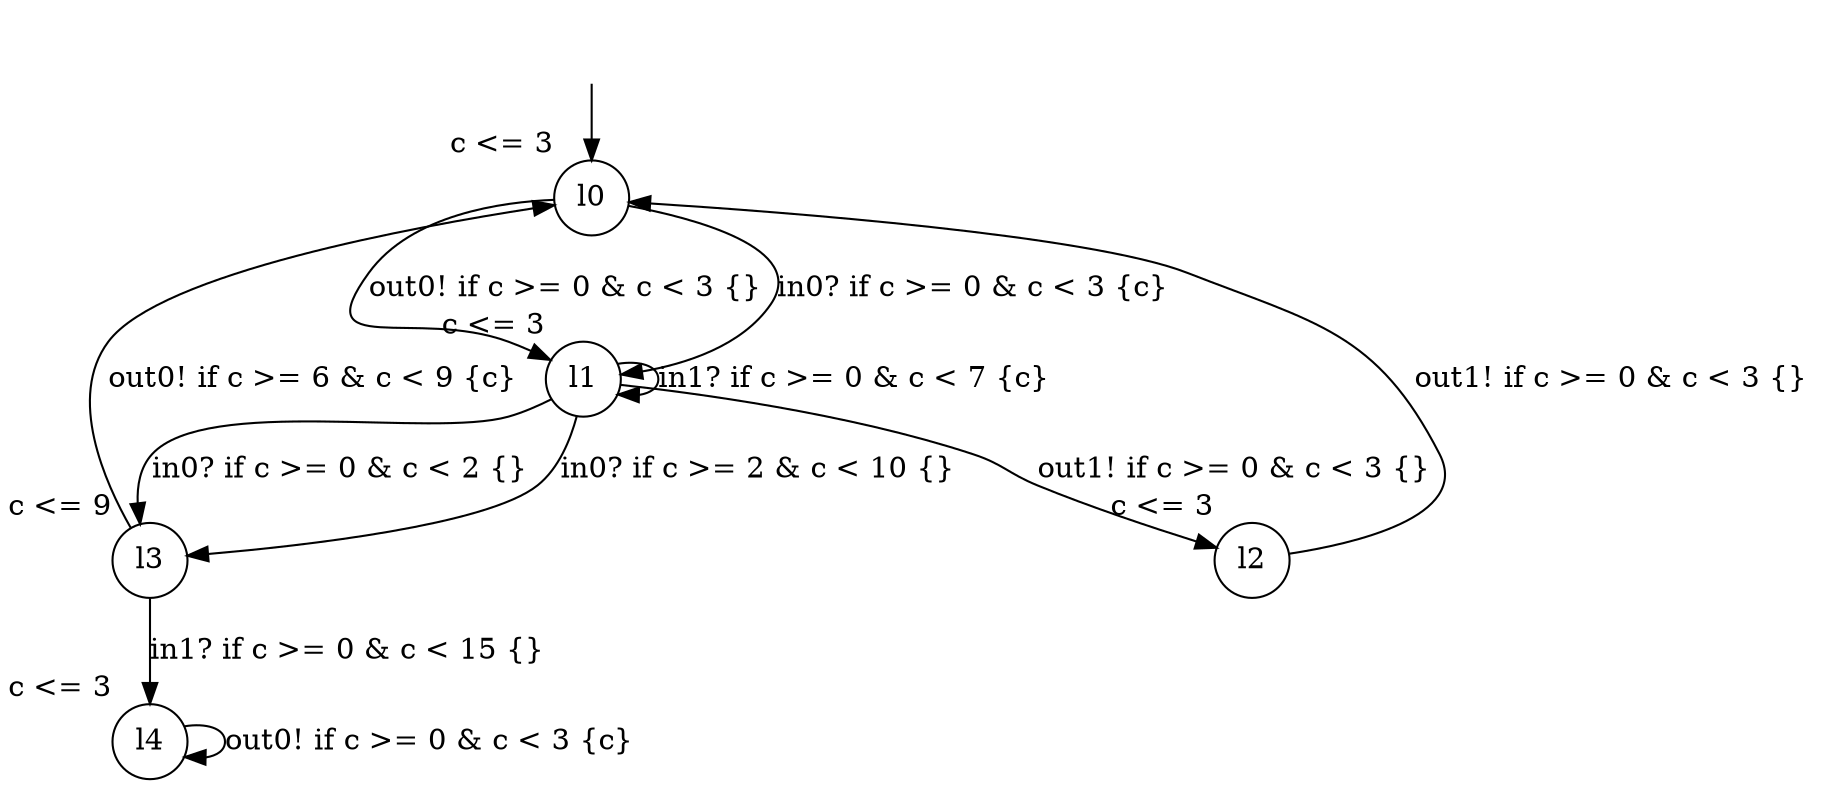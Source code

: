 digraph g {
__start0 [label="" shape="none"];
l0 [shape="circle" margin=0 label="l0", xlabel="c <= 3"];
l1 [shape="circle" margin=0 label="l1", xlabel="c <= 3"];
l2 [shape="circle" margin=0 label="l2", xlabel="c <= 3"];
l3 [shape="circle" margin=0 label="l3", xlabel="c <= 9"];
l4 [shape="circle" margin=0 label="l4", xlabel="c <= 3"];
l0 -> l1 [label="out0! if c >= 0 & c < 3 {} "];
l0 -> l1 [label="in0? if c >= 0 & c < 3 {c} "];
l1 -> l3 [label="in0? if c >= 0 & c < 2 {} "];
l1 -> l2 [label="out1! if c >= 0 & c < 3 {} "];
l1 -> l3 [label="in0? if c >= 2 & c < 10 {} "];
l1 -> l1 [label="in1? if c >= 0 & c < 7 {c} "];
l2 -> l0 [label="out1! if c >= 0 & c < 3 {} "];
l3 -> l4 [label="in1? if c >= 0 & c < 15 {} "];
l3 -> l0 [label="out0! if c >= 6 & c < 9 {c} "];
l4 -> l4 [label="out0! if c >= 0 & c < 3 {c} "];
__start0 -> l0;
}
